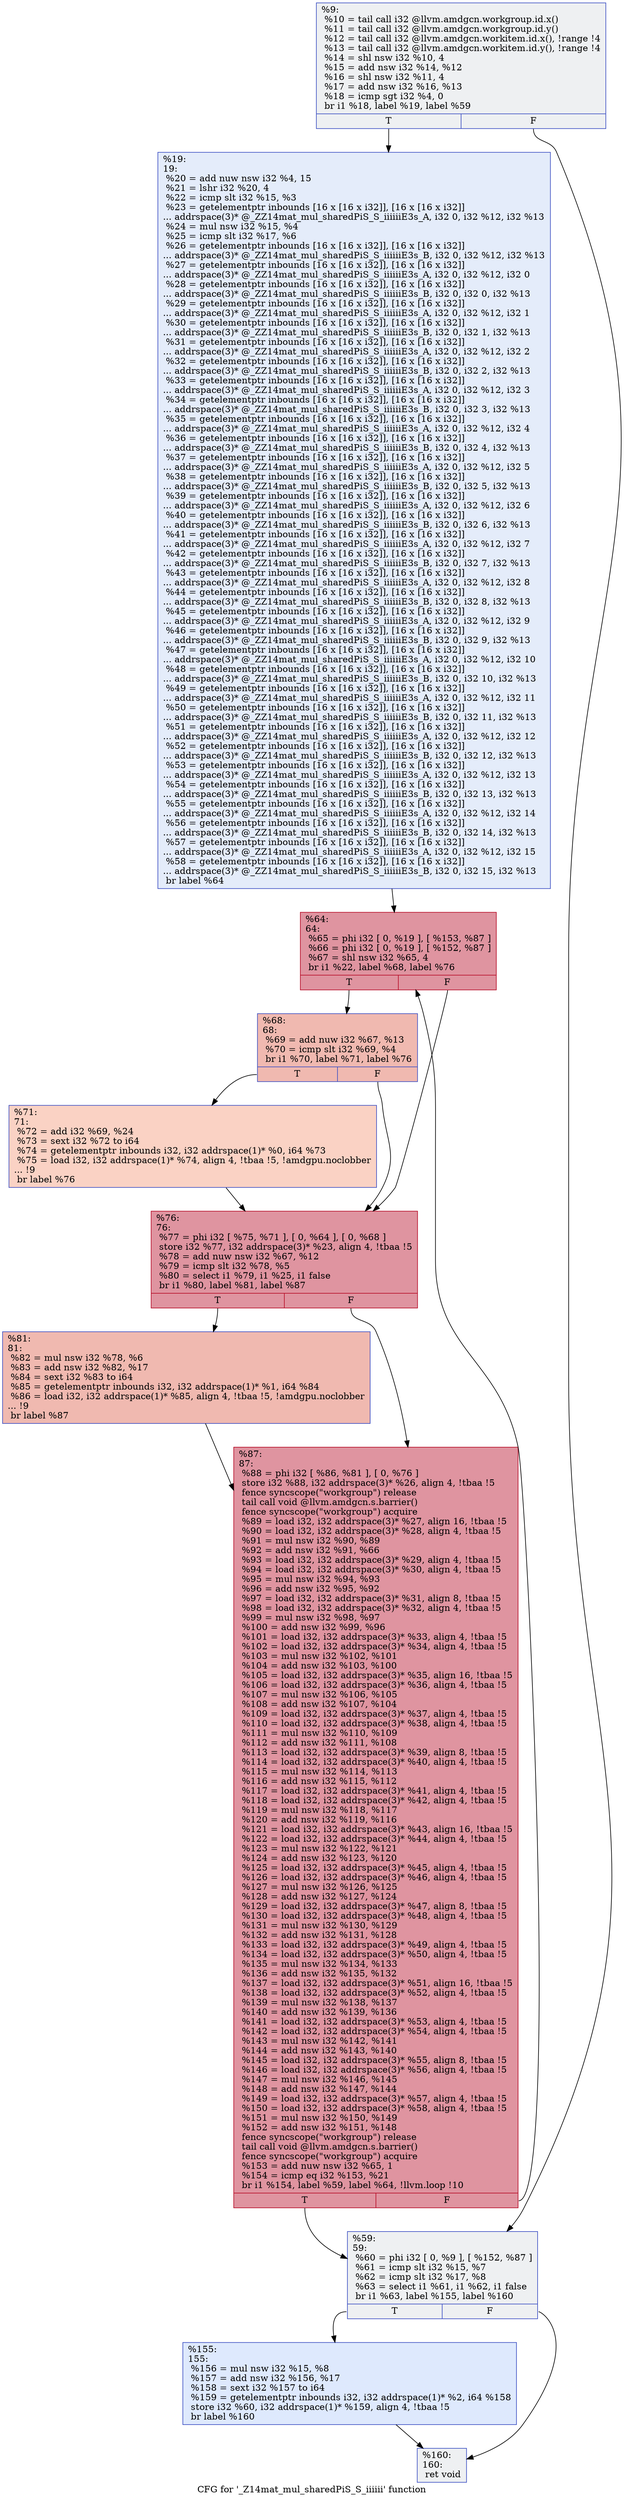 digraph "CFG for '_Z14mat_mul_sharedPiS_S_iiiiii' function" {
	label="CFG for '_Z14mat_mul_sharedPiS_S_iiiiii' function";

	Node0x5416eb0 [shape=record,color="#3d50c3ff", style=filled, fillcolor="#d9dce170",label="{%9:\l  %10 = tail call i32 @llvm.amdgcn.workgroup.id.x()\l  %11 = tail call i32 @llvm.amdgcn.workgroup.id.y()\l  %12 = tail call i32 @llvm.amdgcn.workitem.id.x(), !range !4\l  %13 = tail call i32 @llvm.amdgcn.workitem.id.y(), !range !4\l  %14 = shl nsw i32 %10, 4\l  %15 = add nsw i32 %14, %12\l  %16 = shl nsw i32 %11, 4\l  %17 = add nsw i32 %16, %13\l  %18 = icmp sgt i32 %4, 0\l  br i1 %18, label %19, label %59\l|{<s0>T|<s1>F}}"];
	Node0x5416eb0:s0 -> Node0x54198d0;
	Node0x5416eb0:s1 -> Node0x5419960;
	Node0x54198d0 [shape=record,color="#3d50c3ff", style=filled, fillcolor="#c1d4f470",label="{%19:\l19:                                               \l  %20 = add nuw nsw i32 %4, 15\l  %21 = lshr i32 %20, 4\l  %22 = icmp slt i32 %15, %3\l  %23 = getelementptr inbounds [16 x [16 x i32]], [16 x [16 x i32]]\l... addrspace(3)* @_ZZ14mat_mul_sharedPiS_S_iiiiiiE3s_A, i32 0, i32 %12, i32 %13\l  %24 = mul nsw i32 %15, %4\l  %25 = icmp slt i32 %17, %6\l  %26 = getelementptr inbounds [16 x [16 x i32]], [16 x [16 x i32]]\l... addrspace(3)* @_ZZ14mat_mul_sharedPiS_S_iiiiiiE3s_B, i32 0, i32 %12, i32 %13\l  %27 = getelementptr inbounds [16 x [16 x i32]], [16 x [16 x i32]]\l... addrspace(3)* @_ZZ14mat_mul_sharedPiS_S_iiiiiiE3s_A, i32 0, i32 %12, i32 0\l  %28 = getelementptr inbounds [16 x [16 x i32]], [16 x [16 x i32]]\l... addrspace(3)* @_ZZ14mat_mul_sharedPiS_S_iiiiiiE3s_B, i32 0, i32 0, i32 %13\l  %29 = getelementptr inbounds [16 x [16 x i32]], [16 x [16 x i32]]\l... addrspace(3)* @_ZZ14mat_mul_sharedPiS_S_iiiiiiE3s_A, i32 0, i32 %12, i32 1\l  %30 = getelementptr inbounds [16 x [16 x i32]], [16 x [16 x i32]]\l... addrspace(3)* @_ZZ14mat_mul_sharedPiS_S_iiiiiiE3s_B, i32 0, i32 1, i32 %13\l  %31 = getelementptr inbounds [16 x [16 x i32]], [16 x [16 x i32]]\l... addrspace(3)* @_ZZ14mat_mul_sharedPiS_S_iiiiiiE3s_A, i32 0, i32 %12, i32 2\l  %32 = getelementptr inbounds [16 x [16 x i32]], [16 x [16 x i32]]\l... addrspace(3)* @_ZZ14mat_mul_sharedPiS_S_iiiiiiE3s_B, i32 0, i32 2, i32 %13\l  %33 = getelementptr inbounds [16 x [16 x i32]], [16 x [16 x i32]]\l... addrspace(3)* @_ZZ14mat_mul_sharedPiS_S_iiiiiiE3s_A, i32 0, i32 %12, i32 3\l  %34 = getelementptr inbounds [16 x [16 x i32]], [16 x [16 x i32]]\l... addrspace(3)* @_ZZ14mat_mul_sharedPiS_S_iiiiiiE3s_B, i32 0, i32 3, i32 %13\l  %35 = getelementptr inbounds [16 x [16 x i32]], [16 x [16 x i32]]\l... addrspace(3)* @_ZZ14mat_mul_sharedPiS_S_iiiiiiE3s_A, i32 0, i32 %12, i32 4\l  %36 = getelementptr inbounds [16 x [16 x i32]], [16 x [16 x i32]]\l... addrspace(3)* @_ZZ14mat_mul_sharedPiS_S_iiiiiiE3s_B, i32 0, i32 4, i32 %13\l  %37 = getelementptr inbounds [16 x [16 x i32]], [16 x [16 x i32]]\l... addrspace(3)* @_ZZ14mat_mul_sharedPiS_S_iiiiiiE3s_A, i32 0, i32 %12, i32 5\l  %38 = getelementptr inbounds [16 x [16 x i32]], [16 x [16 x i32]]\l... addrspace(3)* @_ZZ14mat_mul_sharedPiS_S_iiiiiiE3s_B, i32 0, i32 5, i32 %13\l  %39 = getelementptr inbounds [16 x [16 x i32]], [16 x [16 x i32]]\l... addrspace(3)* @_ZZ14mat_mul_sharedPiS_S_iiiiiiE3s_A, i32 0, i32 %12, i32 6\l  %40 = getelementptr inbounds [16 x [16 x i32]], [16 x [16 x i32]]\l... addrspace(3)* @_ZZ14mat_mul_sharedPiS_S_iiiiiiE3s_B, i32 0, i32 6, i32 %13\l  %41 = getelementptr inbounds [16 x [16 x i32]], [16 x [16 x i32]]\l... addrspace(3)* @_ZZ14mat_mul_sharedPiS_S_iiiiiiE3s_A, i32 0, i32 %12, i32 7\l  %42 = getelementptr inbounds [16 x [16 x i32]], [16 x [16 x i32]]\l... addrspace(3)* @_ZZ14mat_mul_sharedPiS_S_iiiiiiE3s_B, i32 0, i32 7, i32 %13\l  %43 = getelementptr inbounds [16 x [16 x i32]], [16 x [16 x i32]]\l... addrspace(3)* @_ZZ14mat_mul_sharedPiS_S_iiiiiiE3s_A, i32 0, i32 %12, i32 8\l  %44 = getelementptr inbounds [16 x [16 x i32]], [16 x [16 x i32]]\l... addrspace(3)* @_ZZ14mat_mul_sharedPiS_S_iiiiiiE3s_B, i32 0, i32 8, i32 %13\l  %45 = getelementptr inbounds [16 x [16 x i32]], [16 x [16 x i32]]\l... addrspace(3)* @_ZZ14mat_mul_sharedPiS_S_iiiiiiE3s_A, i32 0, i32 %12, i32 9\l  %46 = getelementptr inbounds [16 x [16 x i32]], [16 x [16 x i32]]\l... addrspace(3)* @_ZZ14mat_mul_sharedPiS_S_iiiiiiE3s_B, i32 0, i32 9, i32 %13\l  %47 = getelementptr inbounds [16 x [16 x i32]], [16 x [16 x i32]]\l... addrspace(3)* @_ZZ14mat_mul_sharedPiS_S_iiiiiiE3s_A, i32 0, i32 %12, i32 10\l  %48 = getelementptr inbounds [16 x [16 x i32]], [16 x [16 x i32]]\l... addrspace(3)* @_ZZ14mat_mul_sharedPiS_S_iiiiiiE3s_B, i32 0, i32 10, i32 %13\l  %49 = getelementptr inbounds [16 x [16 x i32]], [16 x [16 x i32]]\l... addrspace(3)* @_ZZ14mat_mul_sharedPiS_S_iiiiiiE3s_A, i32 0, i32 %12, i32 11\l  %50 = getelementptr inbounds [16 x [16 x i32]], [16 x [16 x i32]]\l... addrspace(3)* @_ZZ14mat_mul_sharedPiS_S_iiiiiiE3s_B, i32 0, i32 11, i32 %13\l  %51 = getelementptr inbounds [16 x [16 x i32]], [16 x [16 x i32]]\l... addrspace(3)* @_ZZ14mat_mul_sharedPiS_S_iiiiiiE3s_A, i32 0, i32 %12, i32 12\l  %52 = getelementptr inbounds [16 x [16 x i32]], [16 x [16 x i32]]\l... addrspace(3)* @_ZZ14mat_mul_sharedPiS_S_iiiiiiE3s_B, i32 0, i32 12, i32 %13\l  %53 = getelementptr inbounds [16 x [16 x i32]], [16 x [16 x i32]]\l... addrspace(3)* @_ZZ14mat_mul_sharedPiS_S_iiiiiiE3s_A, i32 0, i32 %12, i32 13\l  %54 = getelementptr inbounds [16 x [16 x i32]], [16 x [16 x i32]]\l... addrspace(3)* @_ZZ14mat_mul_sharedPiS_S_iiiiiiE3s_B, i32 0, i32 13, i32 %13\l  %55 = getelementptr inbounds [16 x [16 x i32]], [16 x [16 x i32]]\l... addrspace(3)* @_ZZ14mat_mul_sharedPiS_S_iiiiiiE3s_A, i32 0, i32 %12, i32 14\l  %56 = getelementptr inbounds [16 x [16 x i32]], [16 x [16 x i32]]\l... addrspace(3)* @_ZZ14mat_mul_sharedPiS_S_iiiiiiE3s_B, i32 0, i32 14, i32 %13\l  %57 = getelementptr inbounds [16 x [16 x i32]], [16 x [16 x i32]]\l... addrspace(3)* @_ZZ14mat_mul_sharedPiS_S_iiiiiiE3s_A, i32 0, i32 %12, i32 15\l  %58 = getelementptr inbounds [16 x [16 x i32]], [16 x [16 x i32]]\l... addrspace(3)* @_ZZ14mat_mul_sharedPiS_S_iiiiiiE3s_B, i32 0, i32 15, i32 %13\l  br label %64\l}"];
	Node0x54198d0 -> Node0x5419cd0;
	Node0x5419960 [shape=record,color="#3d50c3ff", style=filled, fillcolor="#d9dce170",label="{%59:\l59:                                               \l  %60 = phi i32 [ 0, %9 ], [ %152, %87 ]\l  %61 = icmp slt i32 %15, %7\l  %62 = icmp slt i32 %17, %8\l  %63 = select i1 %61, i1 %62, i1 false\l  br i1 %63, label %155, label %160\l|{<s0>T|<s1>F}}"];
	Node0x5419960:s0 -> Node0x541c320;
	Node0x5419960:s1 -> Node0x541c3b0;
	Node0x5419cd0 [shape=record,color="#b70d28ff", style=filled, fillcolor="#b70d2870",label="{%64:\l64:                                               \l  %65 = phi i32 [ 0, %19 ], [ %153, %87 ]\l  %66 = phi i32 [ 0, %19 ], [ %152, %87 ]\l  %67 = shl nsw i32 %65, 4\l  br i1 %22, label %68, label %76\l|{<s0>T|<s1>F}}"];
	Node0x5419cd0:s0 -> Node0x541a710;
	Node0x5419cd0:s1 -> Node0x541c9d0;
	Node0x541a710 [shape=record,color="#3d50c3ff", style=filled, fillcolor="#de614d70",label="{%68:\l68:                                               \l  %69 = add nuw i32 %67, %13\l  %70 = icmp slt i32 %69, %4\l  br i1 %70, label %71, label %76\l|{<s0>T|<s1>F}}"];
	Node0x541a710:s0 -> Node0x541cc30;
	Node0x541a710:s1 -> Node0x541c9d0;
	Node0x541cc30 [shape=record,color="#3d50c3ff", style=filled, fillcolor="#f4987a70",label="{%71:\l71:                                               \l  %72 = add i32 %69, %24\l  %73 = sext i32 %72 to i64\l  %74 = getelementptr inbounds i32, i32 addrspace(1)* %0, i64 %73\l  %75 = load i32, i32 addrspace(1)* %74, align 4, !tbaa !5, !amdgpu.noclobber\l... !9\l  br label %76\l}"];
	Node0x541cc30 -> Node0x541c9d0;
	Node0x541c9d0 [shape=record,color="#b70d28ff", style=filled, fillcolor="#b70d2870",label="{%76:\l76:                                               \l  %77 = phi i32 [ %75, %71 ], [ 0, %64 ], [ 0, %68 ]\l  store i32 %77, i32 addrspace(3)* %23, align 4, !tbaa !5\l  %78 = add nuw nsw i32 %67, %12\l  %79 = icmp slt i32 %78, %5\l  %80 = select i1 %79, i1 %25, i1 false\l  br i1 %80, label %81, label %87\l|{<s0>T|<s1>F}}"];
	Node0x541c9d0:s0 -> Node0x541dba0;
	Node0x541c9d0:s1 -> Node0x541bfe0;
	Node0x541dba0 [shape=record,color="#3d50c3ff", style=filled, fillcolor="#de614d70",label="{%81:\l81:                                               \l  %82 = mul nsw i32 %78, %6\l  %83 = add nsw i32 %82, %17\l  %84 = sext i32 %83 to i64\l  %85 = getelementptr inbounds i32, i32 addrspace(1)* %1, i64 %84\l  %86 = load i32, i32 addrspace(1)* %85, align 4, !tbaa !5, !amdgpu.noclobber\l... !9\l  br label %87\l}"];
	Node0x541dba0 -> Node0x541bfe0;
	Node0x541bfe0 [shape=record,color="#b70d28ff", style=filled, fillcolor="#b70d2870",label="{%87:\l87:                                               \l  %88 = phi i32 [ %86, %81 ], [ 0, %76 ]\l  store i32 %88, i32 addrspace(3)* %26, align 4, !tbaa !5\l  fence syncscope(\"workgroup\") release\l  tail call void @llvm.amdgcn.s.barrier()\l  fence syncscope(\"workgroup\") acquire\l  %89 = load i32, i32 addrspace(3)* %27, align 16, !tbaa !5\l  %90 = load i32, i32 addrspace(3)* %28, align 4, !tbaa !5\l  %91 = mul nsw i32 %90, %89\l  %92 = add nsw i32 %91, %66\l  %93 = load i32, i32 addrspace(3)* %29, align 4, !tbaa !5\l  %94 = load i32, i32 addrspace(3)* %30, align 4, !tbaa !5\l  %95 = mul nsw i32 %94, %93\l  %96 = add nsw i32 %95, %92\l  %97 = load i32, i32 addrspace(3)* %31, align 8, !tbaa !5\l  %98 = load i32, i32 addrspace(3)* %32, align 4, !tbaa !5\l  %99 = mul nsw i32 %98, %97\l  %100 = add nsw i32 %99, %96\l  %101 = load i32, i32 addrspace(3)* %33, align 4, !tbaa !5\l  %102 = load i32, i32 addrspace(3)* %34, align 4, !tbaa !5\l  %103 = mul nsw i32 %102, %101\l  %104 = add nsw i32 %103, %100\l  %105 = load i32, i32 addrspace(3)* %35, align 16, !tbaa !5\l  %106 = load i32, i32 addrspace(3)* %36, align 4, !tbaa !5\l  %107 = mul nsw i32 %106, %105\l  %108 = add nsw i32 %107, %104\l  %109 = load i32, i32 addrspace(3)* %37, align 4, !tbaa !5\l  %110 = load i32, i32 addrspace(3)* %38, align 4, !tbaa !5\l  %111 = mul nsw i32 %110, %109\l  %112 = add nsw i32 %111, %108\l  %113 = load i32, i32 addrspace(3)* %39, align 8, !tbaa !5\l  %114 = load i32, i32 addrspace(3)* %40, align 4, !tbaa !5\l  %115 = mul nsw i32 %114, %113\l  %116 = add nsw i32 %115, %112\l  %117 = load i32, i32 addrspace(3)* %41, align 4, !tbaa !5\l  %118 = load i32, i32 addrspace(3)* %42, align 4, !tbaa !5\l  %119 = mul nsw i32 %118, %117\l  %120 = add nsw i32 %119, %116\l  %121 = load i32, i32 addrspace(3)* %43, align 16, !tbaa !5\l  %122 = load i32, i32 addrspace(3)* %44, align 4, !tbaa !5\l  %123 = mul nsw i32 %122, %121\l  %124 = add nsw i32 %123, %120\l  %125 = load i32, i32 addrspace(3)* %45, align 4, !tbaa !5\l  %126 = load i32, i32 addrspace(3)* %46, align 4, !tbaa !5\l  %127 = mul nsw i32 %126, %125\l  %128 = add nsw i32 %127, %124\l  %129 = load i32, i32 addrspace(3)* %47, align 8, !tbaa !5\l  %130 = load i32, i32 addrspace(3)* %48, align 4, !tbaa !5\l  %131 = mul nsw i32 %130, %129\l  %132 = add nsw i32 %131, %128\l  %133 = load i32, i32 addrspace(3)* %49, align 4, !tbaa !5\l  %134 = load i32, i32 addrspace(3)* %50, align 4, !tbaa !5\l  %135 = mul nsw i32 %134, %133\l  %136 = add nsw i32 %135, %132\l  %137 = load i32, i32 addrspace(3)* %51, align 16, !tbaa !5\l  %138 = load i32, i32 addrspace(3)* %52, align 4, !tbaa !5\l  %139 = mul nsw i32 %138, %137\l  %140 = add nsw i32 %139, %136\l  %141 = load i32, i32 addrspace(3)* %53, align 4, !tbaa !5\l  %142 = load i32, i32 addrspace(3)* %54, align 4, !tbaa !5\l  %143 = mul nsw i32 %142, %141\l  %144 = add nsw i32 %143, %140\l  %145 = load i32, i32 addrspace(3)* %55, align 8, !tbaa !5\l  %146 = load i32, i32 addrspace(3)* %56, align 4, !tbaa !5\l  %147 = mul nsw i32 %146, %145\l  %148 = add nsw i32 %147, %144\l  %149 = load i32, i32 addrspace(3)* %57, align 4, !tbaa !5\l  %150 = load i32, i32 addrspace(3)* %58, align 4, !tbaa !5\l  %151 = mul nsw i32 %150, %149\l  %152 = add nsw i32 %151, %148\l  fence syncscope(\"workgroup\") release\l  tail call void @llvm.amdgcn.s.barrier()\l  fence syncscope(\"workgroup\") acquire\l  %153 = add nuw nsw i32 %65, 1\l  %154 = icmp eq i32 %153, %21\l  br i1 %154, label %59, label %64, !llvm.loop !10\l|{<s0>T|<s1>F}}"];
	Node0x541bfe0:s0 -> Node0x5419960;
	Node0x541bfe0:s1 -> Node0x5419cd0;
	Node0x541c320 [shape=record,color="#3d50c3ff", style=filled, fillcolor="#b5cdfa70",label="{%155:\l155:                                              \l  %156 = mul nsw i32 %15, %8\l  %157 = add nsw i32 %156, %17\l  %158 = sext i32 %157 to i64\l  %159 = getelementptr inbounds i32, i32 addrspace(1)* %2, i64 %158\l  store i32 %60, i32 addrspace(1)* %159, align 4, !tbaa !5\l  br label %160\l}"];
	Node0x541c320 -> Node0x541c3b0;
	Node0x541c3b0 [shape=record,color="#3d50c3ff", style=filled, fillcolor="#d9dce170",label="{%160:\l160:                                              \l  ret void\l}"];
}
